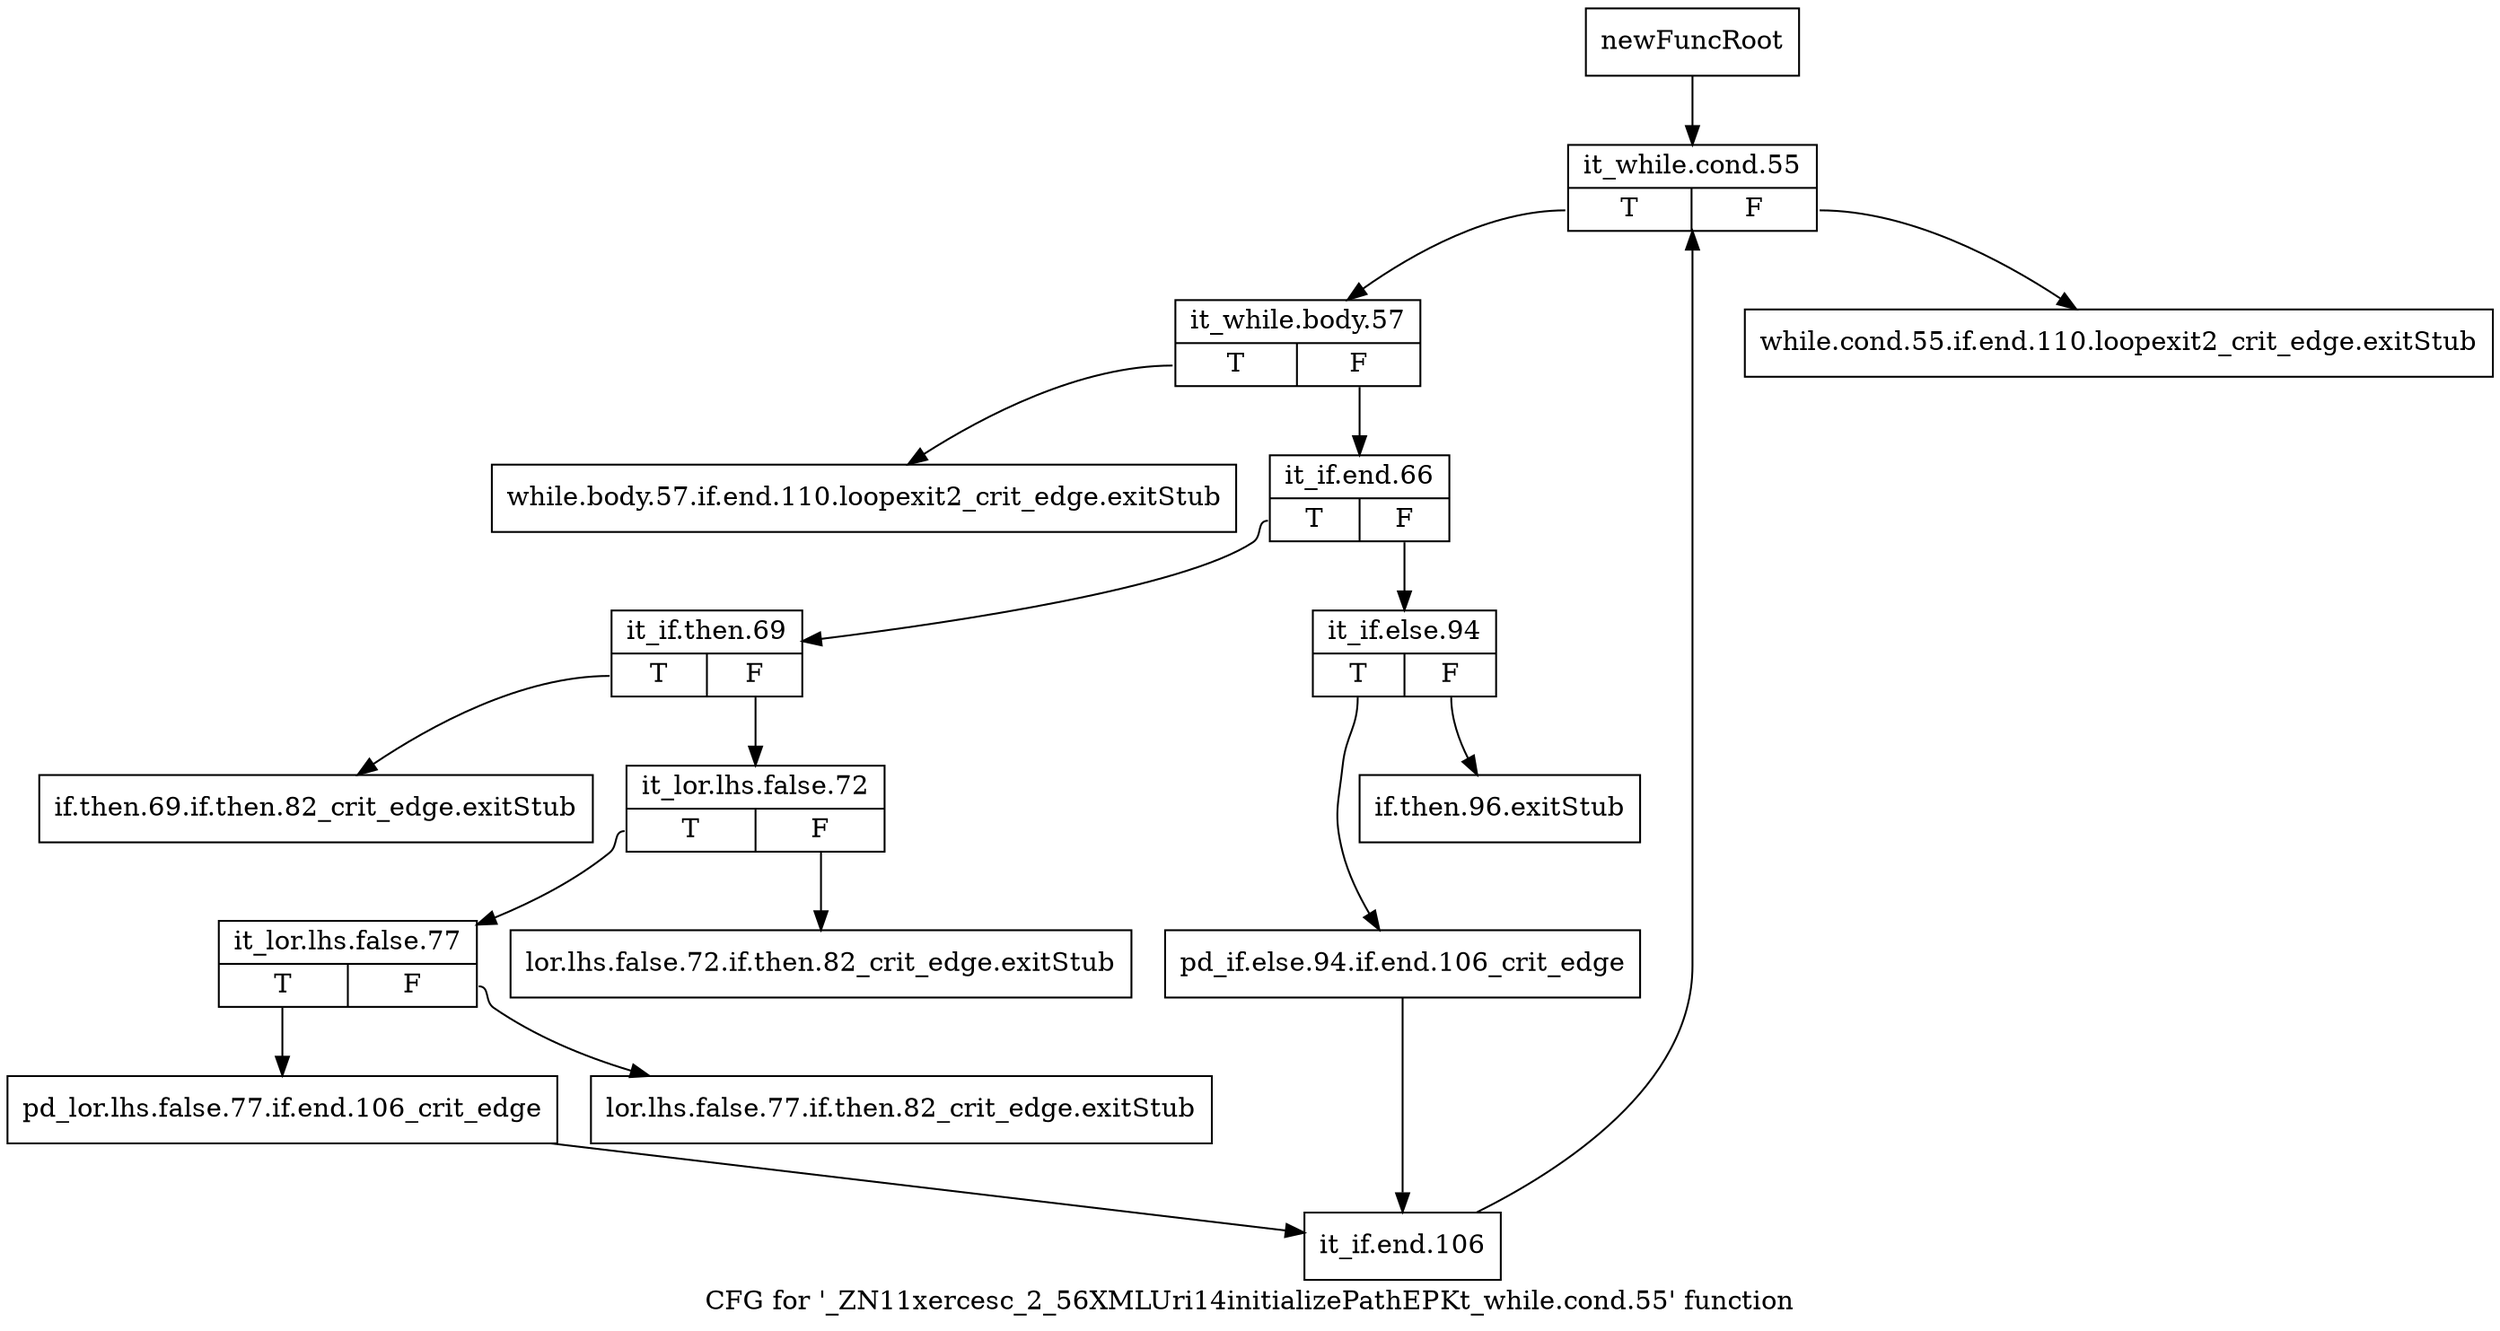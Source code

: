digraph "CFG for '_ZN11xercesc_2_56XMLUri14initializePathEPKt_while.cond.55' function" {
	label="CFG for '_ZN11xercesc_2_56XMLUri14initializePathEPKt_while.cond.55' function";

	Node0x9ba51a0 [shape=record,label="{newFuncRoot}"];
	Node0x9ba51a0 -> Node0x9ba5c60;
	Node0x9ba51f0 [shape=record,label="{while.cond.55.if.end.110.loopexit2_crit_edge.exitStub}"];
	Node0x9ba5240 [shape=record,label="{while.body.57.if.end.110.loopexit2_crit_edge.exitStub}"];
	Node0x9ba5290 [shape=record,label="{if.then.96.exitStub}"];
	Node0x9ba52e0 [shape=record,label="{if.then.69.if.then.82_crit_edge.exitStub}"];
	Node0x9ba5330 [shape=record,label="{lor.lhs.false.72.if.then.82_crit_edge.exitStub}"];
	Node0x9ba5c10 [shape=record,label="{lor.lhs.false.77.if.then.82_crit_edge.exitStub}"];
	Node0x9ba5c60 [shape=record,label="{it_while.cond.55|{<s0>T|<s1>F}}"];
	Node0x9ba5c60:s0 -> Node0x9ba5cb0;
	Node0x9ba5c60:s1 -> Node0x9ba51f0;
	Node0x9ba5cb0 [shape=record,label="{it_while.body.57|{<s0>T|<s1>F}}"];
	Node0x9ba5cb0:s0 -> Node0x9ba5240;
	Node0x9ba5cb0:s1 -> Node0x9ba5d00;
	Node0x9ba5d00 [shape=record,label="{it_if.end.66|{<s0>T|<s1>F}}"];
	Node0x9ba5d00:s0 -> Node0x9ba5df0;
	Node0x9ba5d00:s1 -> Node0x9ba5d50;
	Node0x9ba5d50 [shape=record,label="{it_if.else.94|{<s0>T|<s1>F}}"];
	Node0x9ba5d50:s0 -> Node0x9ba5da0;
	Node0x9ba5d50:s1 -> Node0x9ba5290;
	Node0x9ba5da0 [shape=record,label="{pd_if.else.94.if.end.106_crit_edge}"];
	Node0x9ba5da0 -> Node0x9ba5f30;
	Node0x9ba5df0 [shape=record,label="{it_if.then.69|{<s0>T|<s1>F}}"];
	Node0x9ba5df0:s0 -> Node0x9ba52e0;
	Node0x9ba5df0:s1 -> Node0x9ba5e40;
	Node0x9ba5e40 [shape=record,label="{it_lor.lhs.false.72|{<s0>T|<s1>F}}"];
	Node0x9ba5e40:s0 -> Node0x9ba5e90;
	Node0x9ba5e40:s1 -> Node0x9ba5330;
	Node0x9ba5e90 [shape=record,label="{it_lor.lhs.false.77|{<s0>T|<s1>F}}"];
	Node0x9ba5e90:s0 -> Node0x9ba5ee0;
	Node0x9ba5e90:s1 -> Node0x9ba5c10;
	Node0x9ba5ee0 [shape=record,label="{pd_lor.lhs.false.77.if.end.106_crit_edge}"];
	Node0x9ba5ee0 -> Node0x9ba5f30;
	Node0x9ba5f30 [shape=record,label="{it_if.end.106}"];
	Node0x9ba5f30 -> Node0x9ba5c60;
}
